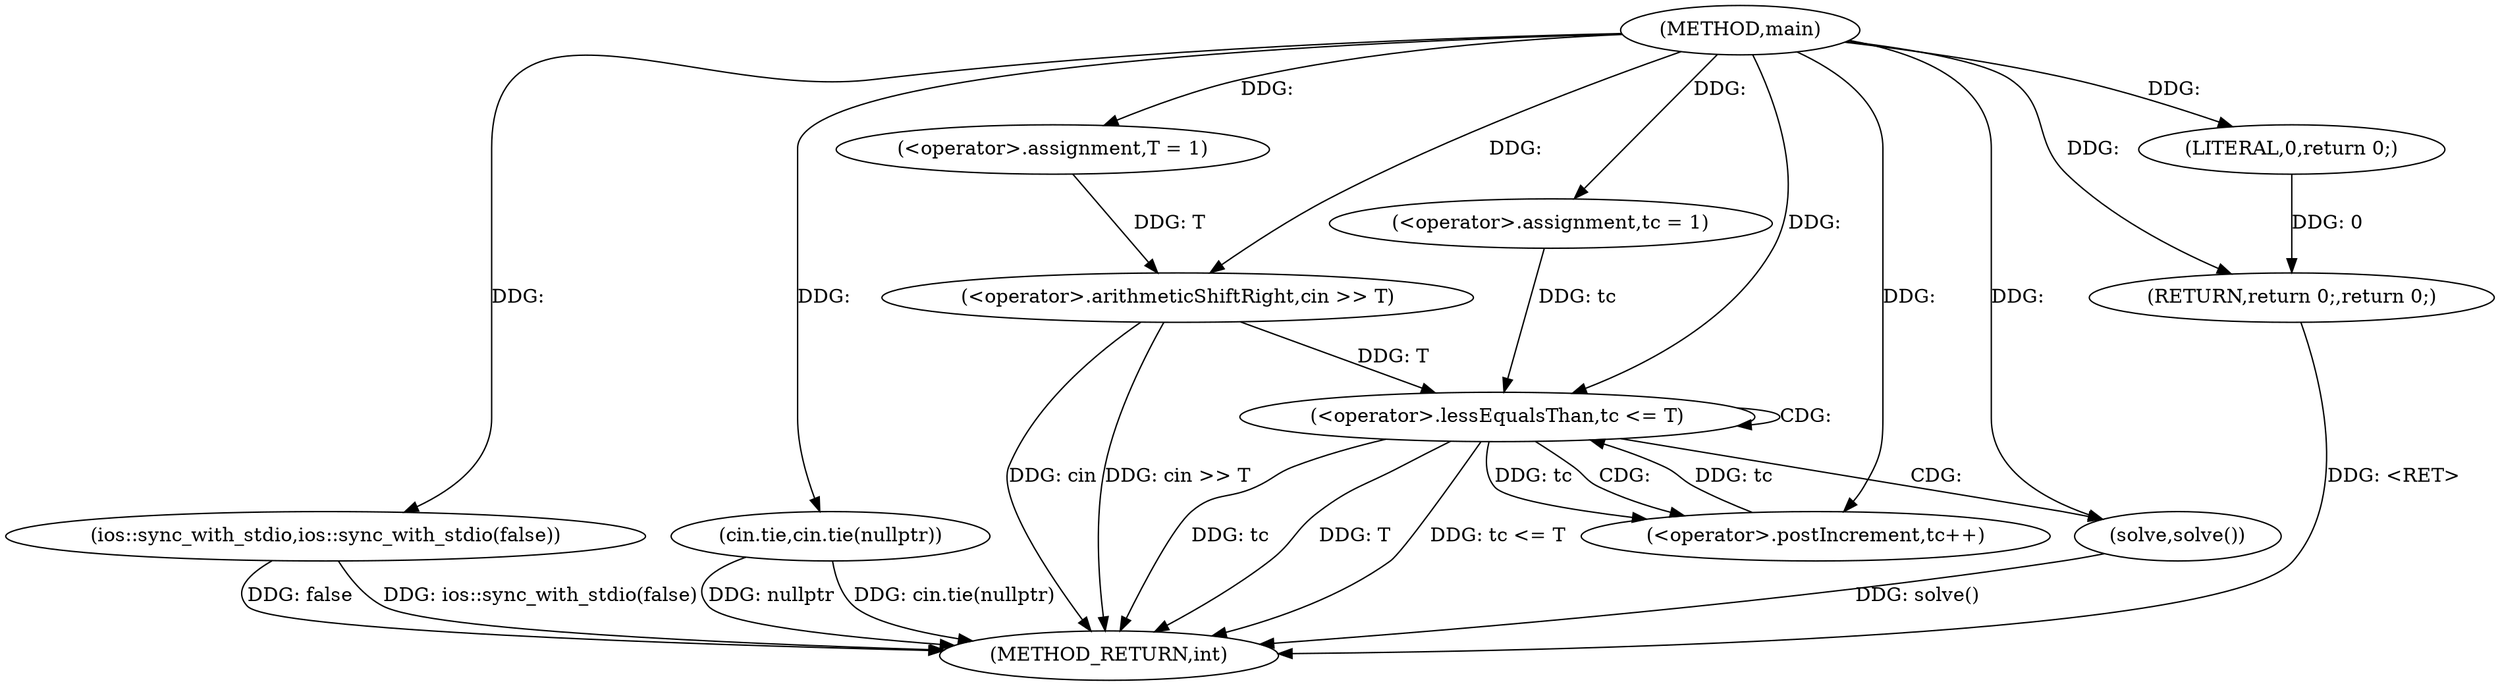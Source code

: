 digraph "main" {  
"1000557" [label = "(METHOD,main)" ]
"1000584" [label = "(METHOD_RETURN,int)" ]
"1000559" [label = "(ios::sync_with_stdio,ios::sync_with_stdio(false))" ]
"1000561" [label = "(cin.tie,cin.tie(nullptr))" ]
"1000564" [label = "(<operator>.assignment,T = 1)" ]
"1000567" [label = "(<operator>.arithmeticShiftRight,cin >> T)" ]
"1000582" [label = "(RETURN,return 0;,return 0;)" ]
"1000572" [label = "(<operator>.assignment,tc = 1)" ]
"1000575" [label = "(<operator>.lessEqualsThan,tc <= T)" ]
"1000578" [label = "(<operator>.postIncrement,tc++)" ]
"1000583" [label = "(LITERAL,0,return 0;)" ]
"1000581" [label = "(solve,solve())" ]
  "1000582" -> "1000584"  [ label = "DDG: <RET>"] 
  "1000559" -> "1000584"  [ label = "DDG: ios::sync_with_stdio(false)"] 
  "1000561" -> "1000584"  [ label = "DDG: cin.tie(nullptr)"] 
  "1000567" -> "1000584"  [ label = "DDG: cin >> T"] 
  "1000575" -> "1000584"  [ label = "DDG: tc"] 
  "1000575" -> "1000584"  [ label = "DDG: T"] 
  "1000575" -> "1000584"  [ label = "DDG: tc <= T"] 
  "1000581" -> "1000584"  [ label = "DDG: solve()"] 
  "1000561" -> "1000584"  [ label = "DDG: nullptr"] 
  "1000567" -> "1000584"  [ label = "DDG: cin"] 
  "1000559" -> "1000584"  [ label = "DDG: false"] 
  "1000557" -> "1000564"  [ label = "DDG: "] 
  "1000583" -> "1000582"  [ label = "DDG: 0"] 
  "1000557" -> "1000582"  [ label = "DDG: "] 
  "1000557" -> "1000559"  [ label = "DDG: "] 
  "1000557" -> "1000561"  [ label = "DDG: "] 
  "1000557" -> "1000567"  [ label = "DDG: "] 
  "1000564" -> "1000567"  [ label = "DDG: T"] 
  "1000557" -> "1000572"  [ label = "DDG: "] 
  "1000557" -> "1000583"  [ label = "DDG: "] 
  "1000572" -> "1000575"  [ label = "DDG: tc"] 
  "1000578" -> "1000575"  [ label = "DDG: tc"] 
  "1000557" -> "1000575"  [ label = "DDG: "] 
  "1000567" -> "1000575"  [ label = "DDG: T"] 
  "1000575" -> "1000578"  [ label = "DDG: tc"] 
  "1000557" -> "1000578"  [ label = "DDG: "] 
  "1000557" -> "1000581"  [ label = "DDG: "] 
  "1000575" -> "1000578"  [ label = "CDG: "] 
  "1000575" -> "1000581"  [ label = "CDG: "] 
  "1000575" -> "1000575"  [ label = "CDG: "] 
}
